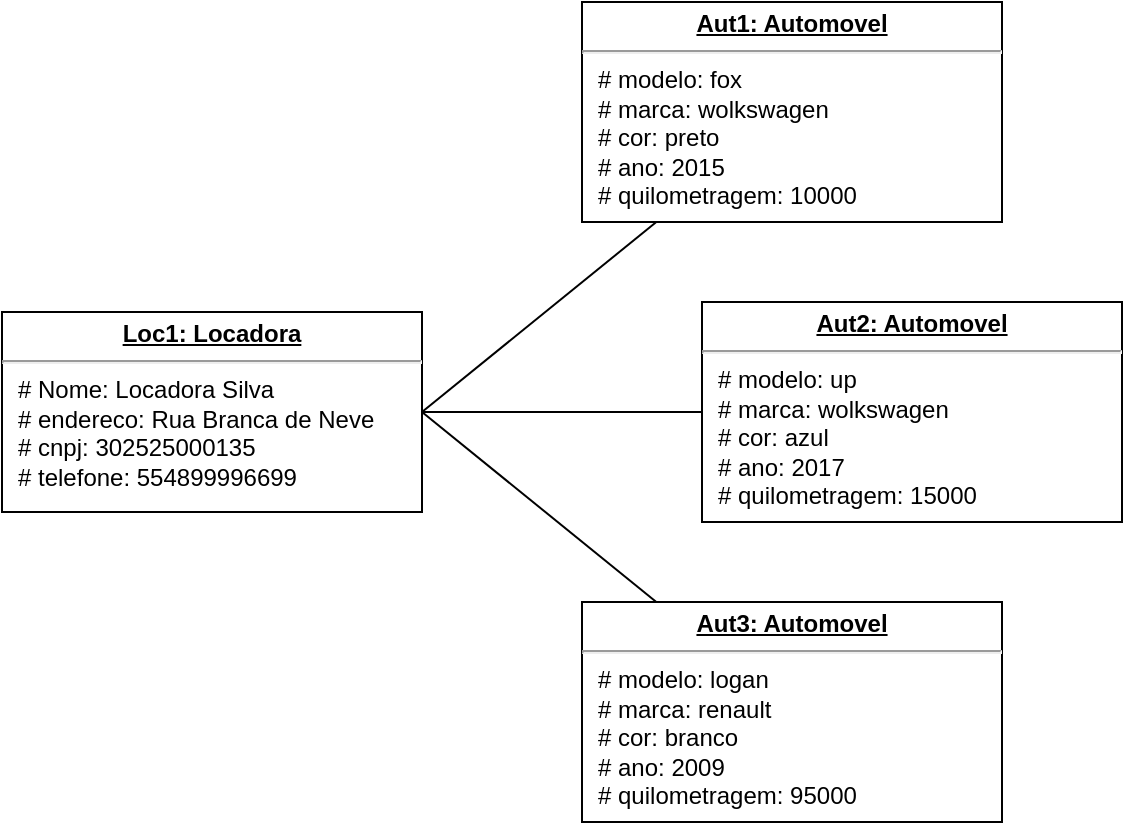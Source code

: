<mxfile version="12.9.3" type="device"><diagram id="Ii3a3Ebfc1fuPmPrGE4S" name="Page-1"><mxGraphModel dx="868" dy="433" grid="1" gridSize="10" guides="1" tooltips="1" connect="1" arrows="1" fold="1" page="1" pageScale="1" pageWidth="827" pageHeight="1169" math="0" shadow="0"><root><mxCell id="0"/><mxCell id="1" parent="0"/><mxCell id="9T0Jz0EUAO2EmB47gldr-1" value="&lt;p style=&quot;margin: 0px ; margin-top: 4px ; text-align: center ; text-decoration: underline&quot;&gt;&lt;b&gt;Loc1: Locadora&lt;/b&gt;&lt;/p&gt;&lt;hr&gt;&lt;p style=&quot;margin: 0px ; margin-left: 8px&quot;&gt;# Nome: Locadora Silva&lt;br&gt;# endereco: Rua Branca de Neve&lt;br&gt;&lt;/p&gt;&lt;p style=&quot;margin: 0px ; margin-left: 8px&quot;&gt;# cnpj: 302525000135&lt;/p&gt;&lt;p style=&quot;margin: 0px ; margin-left: 8px&quot;&gt;# telefone: 554899996699&lt;/p&gt;" style="verticalAlign=top;align=left;overflow=fill;fontSize=12;fontFamily=Helvetica;html=1;" vertex="1" parent="1"><mxGeometry x="100" y="245" width="210" height="100" as="geometry"/></mxCell><mxCell id="9T0Jz0EUAO2EmB47gldr-2" value="&lt;p style=&quot;margin: 0px ; margin-top: 4px ; text-align: center ; text-decoration: underline&quot;&gt;&lt;b&gt;Aut1: Automovel&lt;/b&gt;&lt;/p&gt;&lt;hr&gt;&lt;p style=&quot;margin: 0px ; margin-left: 8px&quot;&gt;# modelo: fox&lt;br&gt;# marca: wolkswagen&lt;br&gt;&lt;/p&gt;&lt;p style=&quot;margin: 0px ; margin-left: 8px&quot;&gt;# cor: preto&lt;/p&gt;&lt;p style=&quot;margin: 0px ; margin-left: 8px&quot;&gt;# ano: 2015&lt;/p&gt;&lt;p style=&quot;margin: 0px ; margin-left: 8px&quot;&gt;# quilometragem: 10000&lt;/p&gt;" style="verticalAlign=top;align=left;overflow=fill;fontSize=12;fontFamily=Helvetica;html=1;" vertex="1" parent="1"><mxGeometry x="390" y="90" width="210" height="110" as="geometry"/></mxCell><mxCell id="9T0Jz0EUAO2EmB47gldr-3" value="&lt;p style=&quot;margin: 0px ; margin-top: 4px ; text-align: center ; text-decoration: underline&quot;&gt;&lt;b&gt;Aut2: Automovel&lt;/b&gt;&lt;/p&gt;&lt;hr&gt;&lt;p style=&quot;margin: 0px ; margin-left: 8px&quot;&gt;# modelo: up&lt;br&gt;# marca: wolkswagen&lt;br&gt;&lt;/p&gt;&lt;p style=&quot;margin: 0px ; margin-left: 8px&quot;&gt;# cor: azul&lt;/p&gt;&lt;p style=&quot;margin: 0px ; margin-left: 8px&quot;&gt;# ano: 2017&lt;/p&gt;&lt;p style=&quot;margin: 0px ; margin-left: 8px&quot;&gt;# quilometragem: 15000&lt;/p&gt;" style="verticalAlign=top;align=left;overflow=fill;fontSize=12;fontFamily=Helvetica;html=1;" vertex="1" parent="1"><mxGeometry x="450" y="240" width="210" height="110" as="geometry"/></mxCell><mxCell id="9T0Jz0EUAO2EmB47gldr-4" value="&lt;p style=&quot;margin: 0px ; margin-top: 4px ; text-align: center ; text-decoration: underline&quot;&gt;&lt;b&gt;Aut3: Automovel&lt;/b&gt;&lt;/p&gt;&lt;hr&gt;&lt;p style=&quot;margin: 0px ; margin-left: 8px&quot;&gt;# modelo: logan&lt;br&gt;# marca: renault&lt;br&gt;&lt;/p&gt;&lt;p style=&quot;margin: 0px ; margin-left: 8px&quot;&gt;# cor: branco&lt;/p&gt;&lt;p style=&quot;margin: 0px ; margin-left: 8px&quot;&gt;# ano: 2009&lt;/p&gt;&lt;p style=&quot;margin: 0px ; margin-left: 8px&quot;&gt;# quilometragem: 95000&lt;/p&gt;" style="verticalAlign=top;align=left;overflow=fill;fontSize=12;fontFamily=Helvetica;html=1;" vertex="1" parent="1"><mxGeometry x="390" y="390" width="210" height="110" as="geometry"/></mxCell><mxCell id="9T0Jz0EUAO2EmB47gldr-5" value="" style="endArrow=none;html=1;exitX=1;exitY=0.5;exitDx=0;exitDy=0;" edge="1" parent="1" source="9T0Jz0EUAO2EmB47gldr-1" target="9T0Jz0EUAO2EmB47gldr-2"><mxGeometry width="50" height="50" relative="1" as="geometry"><mxPoint x="390" y="360" as="sourcePoint"/><mxPoint x="440" y="310" as="targetPoint"/></mxGeometry></mxCell><mxCell id="9T0Jz0EUAO2EmB47gldr-6" value="" style="endArrow=none;html=1;" edge="1" parent="1" source="9T0Jz0EUAO2EmB47gldr-1" target="9T0Jz0EUAO2EmB47gldr-3"><mxGeometry width="50" height="50" relative="1" as="geometry"><mxPoint x="320" y="410" as="sourcePoint"/><mxPoint x="370" y="360" as="targetPoint"/></mxGeometry></mxCell><mxCell id="9T0Jz0EUAO2EmB47gldr-7" value="" style="endArrow=none;html=1;exitX=1;exitY=0.5;exitDx=0;exitDy=0;" edge="1" parent="1" source="9T0Jz0EUAO2EmB47gldr-1" target="9T0Jz0EUAO2EmB47gldr-4"><mxGeometry width="50" height="50" relative="1" as="geometry"><mxPoint x="280" y="450" as="sourcePoint"/><mxPoint x="330" y="400" as="targetPoint"/></mxGeometry></mxCell></root></mxGraphModel></diagram></mxfile>